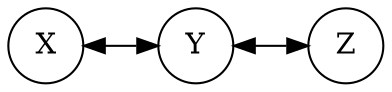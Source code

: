 digraph {
    graph [rankdir=LR];
    node [shape=circle, style="state", width=0.5];
    concentrate=true;

    X -> Y;
    Y -> X;
    Y -> Z;
    Z -> Y;
}
